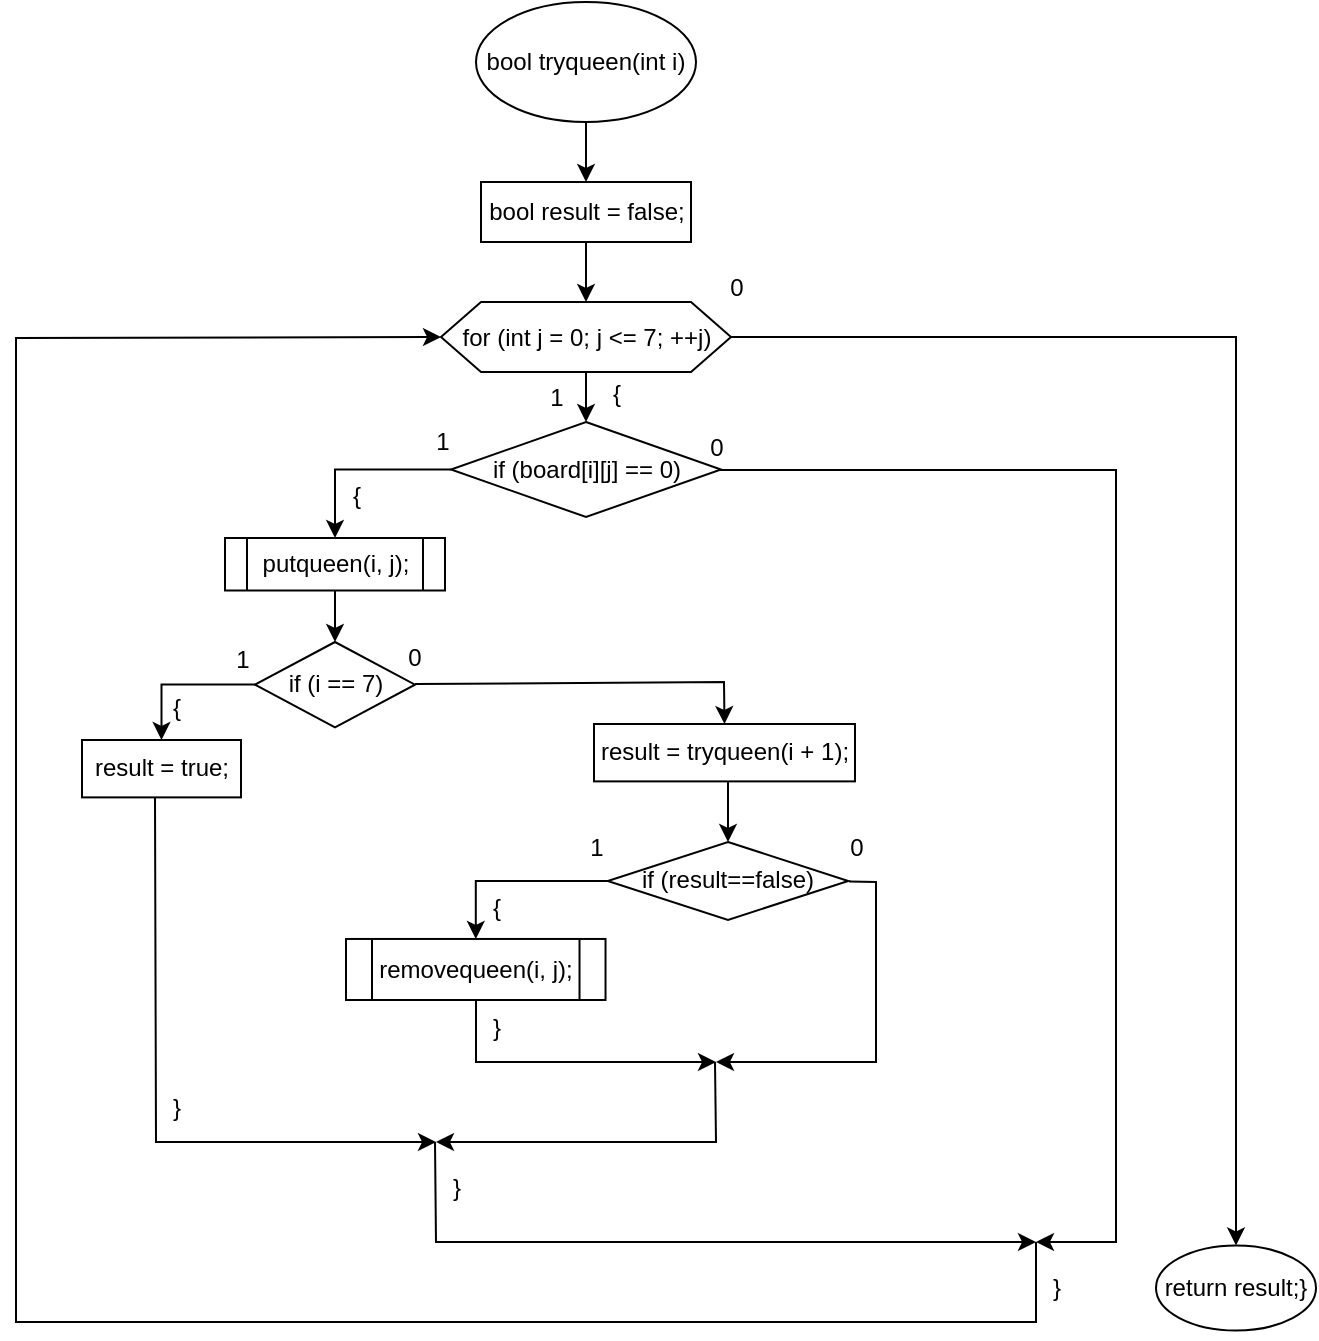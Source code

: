 <mxfile version="23.1.5" type="device">
  <diagram name="Страница — 1" id="6cIwWmgPv0E4zhyten1u">
    <mxGraphModel dx="1313" dy="786" grid="0" gridSize="10" guides="1" tooltips="1" connect="1" arrows="1" fold="1" page="1" pageScale="1" pageWidth="4681" pageHeight="3300" math="0" shadow="0">
      <root>
        <mxCell id="0" />
        <mxCell id="1" parent="0" />
        <mxCell id="pzqpuRZgxI3HJM3CBUeD-62" value="" style="edgeStyle=orthogonalEdgeStyle;rounded=0;orthogonalLoop=1;jettySize=auto;html=1;" parent="1" source="pzqpuRZgxI3HJM3CBUeD-60" target="pzqpuRZgxI3HJM3CBUeD-61" edge="1">
          <mxGeometry relative="1" as="geometry" />
        </mxCell>
        <mxCell id="pzqpuRZgxI3HJM3CBUeD-60" value="bool tryqueen(int i)" style="ellipse;whiteSpace=wrap;html=1;" parent="1" vertex="1">
          <mxGeometry x="600" y="60" width="110" height="60" as="geometry" />
        </mxCell>
        <mxCell id="pzqpuRZgxI3HJM3CBUeD-64" value="" style="edgeStyle=orthogonalEdgeStyle;rounded=0;orthogonalLoop=1;jettySize=auto;html=1;" parent="1" source="pzqpuRZgxI3HJM3CBUeD-61" target="pzqpuRZgxI3HJM3CBUeD-63" edge="1">
          <mxGeometry relative="1" as="geometry" />
        </mxCell>
        <mxCell id="pzqpuRZgxI3HJM3CBUeD-61" value="bool result = false;" style="whiteSpace=wrap;html=1;" parent="1" vertex="1">
          <mxGeometry x="602.5" y="150" width="105" height="30" as="geometry" />
        </mxCell>
        <mxCell id="pzqpuRZgxI3HJM3CBUeD-67" value="" style="edgeStyle=orthogonalEdgeStyle;rounded=0;orthogonalLoop=1;jettySize=auto;html=1;" parent="1" source="pzqpuRZgxI3HJM3CBUeD-63" target="pzqpuRZgxI3HJM3CBUeD-66" edge="1">
          <mxGeometry relative="1" as="geometry" />
        </mxCell>
        <mxCell id="pzqpuRZgxI3HJM3CBUeD-106" value="" style="edgeStyle=orthogonalEdgeStyle;rounded=0;orthogonalLoop=1;jettySize=auto;html=1;" parent="1" source="pzqpuRZgxI3HJM3CBUeD-63" target="pzqpuRZgxI3HJM3CBUeD-105" edge="1">
          <mxGeometry relative="1" as="geometry" />
        </mxCell>
        <mxCell id="pzqpuRZgxI3HJM3CBUeD-63" value="for (int j = 0; j &lt;= 7; ++j)" style="shape=hexagon;perimeter=hexagonPerimeter2;whiteSpace=wrap;html=1;fixedSize=1;" parent="1" vertex="1">
          <mxGeometry x="582.5" y="210" width="145" height="35" as="geometry" />
        </mxCell>
        <mxCell id="pzqpuRZgxI3HJM3CBUeD-71" value="" style="edgeStyle=orthogonalEdgeStyle;rounded=0;orthogonalLoop=1;jettySize=auto;html=1;" parent="1" source="pzqpuRZgxI3HJM3CBUeD-66" target="pzqpuRZgxI3HJM3CBUeD-70" edge="1">
          <mxGeometry relative="1" as="geometry" />
        </mxCell>
        <mxCell id="pzqpuRZgxI3HJM3CBUeD-66" value="if (board[i][j] == 0)" style="rhombus;whiteSpace=wrap;html=1;" parent="1" vertex="1">
          <mxGeometry x="587.5" y="270" width="135" height="47.5" as="geometry" />
        </mxCell>
        <mxCell id="pzqpuRZgxI3HJM3CBUeD-68" value="1" style="text;html=1;align=center;verticalAlign=middle;resizable=0;points=[];autosize=1;strokeColor=none;fillColor=none;" parent="1" vertex="1">
          <mxGeometry x="625" y="243" width="30" height="30" as="geometry" />
        </mxCell>
        <mxCell id="pzqpuRZgxI3HJM3CBUeD-69" value="{" style="text;html=1;align=center;verticalAlign=middle;resizable=0;points=[];autosize=1;strokeColor=none;fillColor=none;" parent="1" vertex="1">
          <mxGeometry x="655" y="241" width="30" height="30" as="geometry" />
        </mxCell>
        <mxCell id="pzqpuRZgxI3HJM3CBUeD-73" value="" style="edgeStyle=orthogonalEdgeStyle;rounded=0;orthogonalLoop=1;jettySize=auto;html=1;" parent="1" source="pzqpuRZgxI3HJM3CBUeD-70" target="pzqpuRZgxI3HJM3CBUeD-72" edge="1">
          <mxGeometry relative="1" as="geometry" />
        </mxCell>
        <mxCell id="pzqpuRZgxI3HJM3CBUeD-70" value="putqueen(i, j);" style="shape=process;whiteSpace=wrap;html=1;backgroundOutline=1;" parent="1" vertex="1">
          <mxGeometry x="474.5" y="328" width="110" height="26.25" as="geometry" />
        </mxCell>
        <mxCell id="pzqpuRZgxI3HJM3CBUeD-75" value="" style="edgeStyle=orthogonalEdgeStyle;rounded=0;orthogonalLoop=1;jettySize=auto;html=1;" parent="1" source="pzqpuRZgxI3HJM3CBUeD-72" target="pzqpuRZgxI3HJM3CBUeD-74" edge="1">
          <mxGeometry relative="1" as="geometry" />
        </mxCell>
        <mxCell id="pzqpuRZgxI3HJM3CBUeD-72" value="if (i == 7)" style="rhombus;whiteSpace=wrap;html=1;" parent="1" vertex="1">
          <mxGeometry x="489.5" y="380" width="80" height="42.63" as="geometry" />
        </mxCell>
        <mxCell id="pzqpuRZgxI3HJM3CBUeD-74" value="result = true;" style="whiteSpace=wrap;html=1;" parent="1" vertex="1">
          <mxGeometry x="403" y="429" width="79.5" height="28.69" as="geometry" />
        </mxCell>
        <mxCell id="pzqpuRZgxI3HJM3CBUeD-76" value="1" style="text;html=1;align=center;verticalAlign=middle;resizable=0;points=[];autosize=1;strokeColor=none;fillColor=none;" parent="1" vertex="1">
          <mxGeometry x="468" y="374" width="30" height="30" as="geometry" />
        </mxCell>
        <mxCell id="pzqpuRZgxI3HJM3CBUeD-77" value="result = tryqueen(i + 1);" style="whiteSpace=wrap;html=1;" parent="1" vertex="1">
          <mxGeometry x="659" y="421" width="130.5" height="28.69" as="geometry" />
        </mxCell>
        <mxCell id="pzqpuRZgxI3HJM3CBUeD-79" value="0" style="text;html=1;align=center;verticalAlign=middle;resizable=0;points=[];autosize=1;strokeColor=none;fillColor=none;" parent="1" vertex="1">
          <mxGeometry x="554" y="373" width="30" height="30" as="geometry" />
        </mxCell>
        <mxCell id="pzqpuRZgxI3HJM3CBUeD-83" value="" style="edgeStyle=orthogonalEdgeStyle;rounded=0;orthogonalLoop=1;jettySize=auto;html=1;" parent="1" source="pzqpuRZgxI3HJM3CBUeD-80" target="pzqpuRZgxI3HJM3CBUeD-82" edge="1">
          <mxGeometry relative="1" as="geometry" />
        </mxCell>
        <mxCell id="pzqpuRZgxI3HJM3CBUeD-80" value="if (result==false)" style="rhombus;whiteSpace=wrap;html=1;" parent="1" vertex="1">
          <mxGeometry x="665.88" y="480" width="120.25" height="38.96" as="geometry" />
        </mxCell>
        <mxCell id="pzqpuRZgxI3HJM3CBUeD-82" value="removequeen(i, j);" style="shape=process;whiteSpace=wrap;html=1;backgroundOutline=1;" parent="1" vertex="1">
          <mxGeometry x="535" y="528.48" width="129.76" height="30.52" as="geometry" />
        </mxCell>
        <mxCell id="pzqpuRZgxI3HJM3CBUeD-85" value="" style="endArrow=classic;html=1;rounded=0;entryX=0.5;entryY=0;entryDx=0;entryDy=0;" parent="1" target="pzqpuRZgxI3HJM3CBUeD-80" edge="1">
          <mxGeometry width="50" height="50" relative="1" as="geometry">
            <mxPoint x="726" y="450" as="sourcePoint" />
            <mxPoint x="777.5" y="398" as="targetPoint" />
          </mxGeometry>
        </mxCell>
        <mxCell id="pzqpuRZgxI3HJM3CBUeD-86" value="" style="endArrow=classic;html=1;rounded=0;entryX=0.5;entryY=0;entryDx=0;entryDy=0;" parent="1" target="pzqpuRZgxI3HJM3CBUeD-77" edge="1">
          <mxGeometry width="50" height="50" relative="1" as="geometry">
            <mxPoint x="569.5" y="401" as="sourcePoint" />
            <mxPoint x="619.5" y="351" as="targetPoint" />
            <Array as="points">
              <mxPoint x="724" y="400" />
            </Array>
          </mxGeometry>
        </mxCell>
        <mxCell id="pzqpuRZgxI3HJM3CBUeD-87" value="" style="endArrow=classic;html=1;rounded=0;entryX=0;entryY=0.5;entryDx=0;entryDy=0;" parent="1" target="pzqpuRZgxI3HJM3CBUeD-63" edge="1">
          <mxGeometry width="50" height="50" relative="1" as="geometry">
            <mxPoint x="880" y="680" as="sourcePoint" />
            <mxPoint x="930" y="630" as="targetPoint" />
            <Array as="points">
              <mxPoint x="880" y="720" />
              <mxPoint x="370" y="720" />
              <mxPoint x="370" y="228" />
            </Array>
          </mxGeometry>
        </mxCell>
        <mxCell id="pzqpuRZgxI3HJM3CBUeD-88" value="" style="endArrow=classic;html=1;rounded=0;" parent="1" edge="1">
          <mxGeometry width="50" height="50" relative="1" as="geometry">
            <mxPoint x="579.5" y="630" as="sourcePoint" />
            <mxPoint x="880" y="680" as="targetPoint" />
            <Array as="points">
              <mxPoint x="580" y="680" />
            </Array>
          </mxGeometry>
        </mxCell>
        <mxCell id="pzqpuRZgxI3HJM3CBUeD-89" value="" style="endArrow=classic;html=1;rounded=0;" parent="1" edge="1">
          <mxGeometry width="50" height="50" relative="1" as="geometry">
            <mxPoint x="721" y="294" as="sourcePoint" />
            <mxPoint x="880" y="680" as="targetPoint" />
            <Array as="points">
              <mxPoint x="920" y="294" />
              <mxPoint x="920" y="680" />
            </Array>
          </mxGeometry>
        </mxCell>
        <mxCell id="pzqpuRZgxI3HJM3CBUeD-90" value="" style="endArrow=classic;html=1;rounded=0;" parent="1" edge="1">
          <mxGeometry width="50" height="50" relative="1" as="geometry">
            <mxPoint x="719.5" y="590" as="sourcePoint" />
            <mxPoint x="580" y="630" as="targetPoint" />
            <Array as="points">
              <mxPoint x="720" y="630" />
            </Array>
          </mxGeometry>
        </mxCell>
        <mxCell id="pzqpuRZgxI3HJM3CBUeD-91" value="" style="endArrow=classic;html=1;rounded=0;" parent="1" edge="1">
          <mxGeometry width="50" height="50" relative="1" as="geometry">
            <mxPoint x="439.5" y="457.69" as="sourcePoint" />
            <mxPoint x="580" y="630" as="targetPoint" />
            <Array as="points">
              <mxPoint x="440" y="630" />
            </Array>
          </mxGeometry>
        </mxCell>
        <mxCell id="pzqpuRZgxI3HJM3CBUeD-92" value="" style="endArrow=classic;html=1;rounded=0;" parent="1" edge="1">
          <mxGeometry width="50" height="50" relative="1" as="geometry">
            <mxPoint x="786.5" y="499.69" as="sourcePoint" />
            <mxPoint x="720" y="590" as="targetPoint" />
            <Array as="points">
              <mxPoint x="800" y="500" />
              <mxPoint x="800" y="590" />
            </Array>
          </mxGeometry>
        </mxCell>
        <mxCell id="pzqpuRZgxI3HJM3CBUeD-93" value="" style="endArrow=classic;html=1;rounded=0;" parent="1" edge="1">
          <mxGeometry width="50" height="50" relative="1" as="geometry">
            <mxPoint x="600" y="559" as="sourcePoint" />
            <mxPoint x="720" y="590" as="targetPoint" />
            <Array as="points">
              <mxPoint x="600" y="590" />
            </Array>
          </mxGeometry>
        </mxCell>
        <mxCell id="pzqpuRZgxI3HJM3CBUeD-94" value="0" style="text;html=1;align=center;verticalAlign=middle;resizable=0;points=[];autosize=1;strokeColor=none;fillColor=none;" parent="1" vertex="1">
          <mxGeometry x="775" y="468" width="30" height="30" as="geometry" />
        </mxCell>
        <mxCell id="pzqpuRZgxI3HJM3CBUeD-95" value="1" style="text;html=1;align=center;verticalAlign=middle;resizable=0;points=[];autosize=1;strokeColor=none;fillColor=none;" parent="1" vertex="1">
          <mxGeometry x="645" y="468" width="30" height="30" as="geometry" />
        </mxCell>
        <mxCell id="pzqpuRZgxI3HJM3CBUeD-96" value="1" style="text;html=1;align=center;verticalAlign=middle;resizable=0;points=[];autosize=1;strokeColor=none;fillColor=none;" parent="1" vertex="1">
          <mxGeometry x="568" y="265" width="30" height="30" as="geometry" />
        </mxCell>
        <mxCell id="pzqpuRZgxI3HJM3CBUeD-97" value="0" style="text;html=1;align=center;verticalAlign=middle;resizable=0;points=[];autosize=1;strokeColor=none;fillColor=none;" parent="1" vertex="1">
          <mxGeometry x="705" y="268" width="30" height="30" as="geometry" />
        </mxCell>
        <mxCell id="pzqpuRZgxI3HJM3CBUeD-98" value="}" style="text;html=1;align=center;verticalAlign=middle;resizable=0;points=[];autosize=1;strokeColor=none;fillColor=none;" parent="1" vertex="1">
          <mxGeometry x="875" y="688" width="30" height="30" as="geometry" />
        </mxCell>
        <mxCell id="pzqpuRZgxI3HJM3CBUeD-99" value="{" style="text;html=1;align=center;verticalAlign=middle;resizable=0;points=[];autosize=1;strokeColor=none;fillColor=none;" parent="1" vertex="1">
          <mxGeometry x="525" y="292" width="30" height="30" as="geometry" />
        </mxCell>
        <mxCell id="pzqpuRZgxI3HJM3CBUeD-100" value="}" style="text;html=1;align=center;verticalAlign=middle;resizable=0;points=[];autosize=1;strokeColor=none;fillColor=none;" parent="1" vertex="1">
          <mxGeometry x="575" y="638" width="30" height="30" as="geometry" />
        </mxCell>
        <mxCell id="pzqpuRZgxI3HJM3CBUeD-101" value="{" style="text;html=1;align=center;verticalAlign=middle;resizable=0;points=[];autosize=1;strokeColor=none;fillColor=none;" parent="1" vertex="1">
          <mxGeometry x="435" y="398" width="30" height="30" as="geometry" />
        </mxCell>
        <mxCell id="pzqpuRZgxI3HJM3CBUeD-102" value="}" style="text;html=1;align=center;verticalAlign=middle;resizable=0;points=[];autosize=1;strokeColor=none;fillColor=none;" parent="1" vertex="1">
          <mxGeometry x="435" y="598" width="30" height="30" as="geometry" />
        </mxCell>
        <mxCell id="pzqpuRZgxI3HJM3CBUeD-103" value="{" style="text;html=1;align=center;verticalAlign=middle;resizable=0;points=[];autosize=1;strokeColor=none;fillColor=none;" parent="1" vertex="1">
          <mxGeometry x="595" y="498" width="30" height="30" as="geometry" />
        </mxCell>
        <mxCell id="pzqpuRZgxI3HJM3CBUeD-104" value="}" style="text;html=1;align=center;verticalAlign=middle;resizable=0;points=[];autosize=1;strokeColor=none;fillColor=none;" parent="1" vertex="1">
          <mxGeometry x="595" y="558" width="30" height="30" as="geometry" />
        </mxCell>
        <mxCell id="pzqpuRZgxI3HJM3CBUeD-105" value="return result;}" style="ellipse;whiteSpace=wrap;html=1;" parent="1" vertex="1">
          <mxGeometry x="940" y="681.75" width="80" height="42.5" as="geometry" />
        </mxCell>
        <mxCell id="pzqpuRZgxI3HJM3CBUeD-107" value="0" style="text;html=1;align=center;verticalAlign=middle;resizable=0;points=[];autosize=1;strokeColor=none;fillColor=none;" parent="1" vertex="1">
          <mxGeometry x="715" y="188" width="30" height="30" as="geometry" />
        </mxCell>
      </root>
    </mxGraphModel>
  </diagram>
</mxfile>
